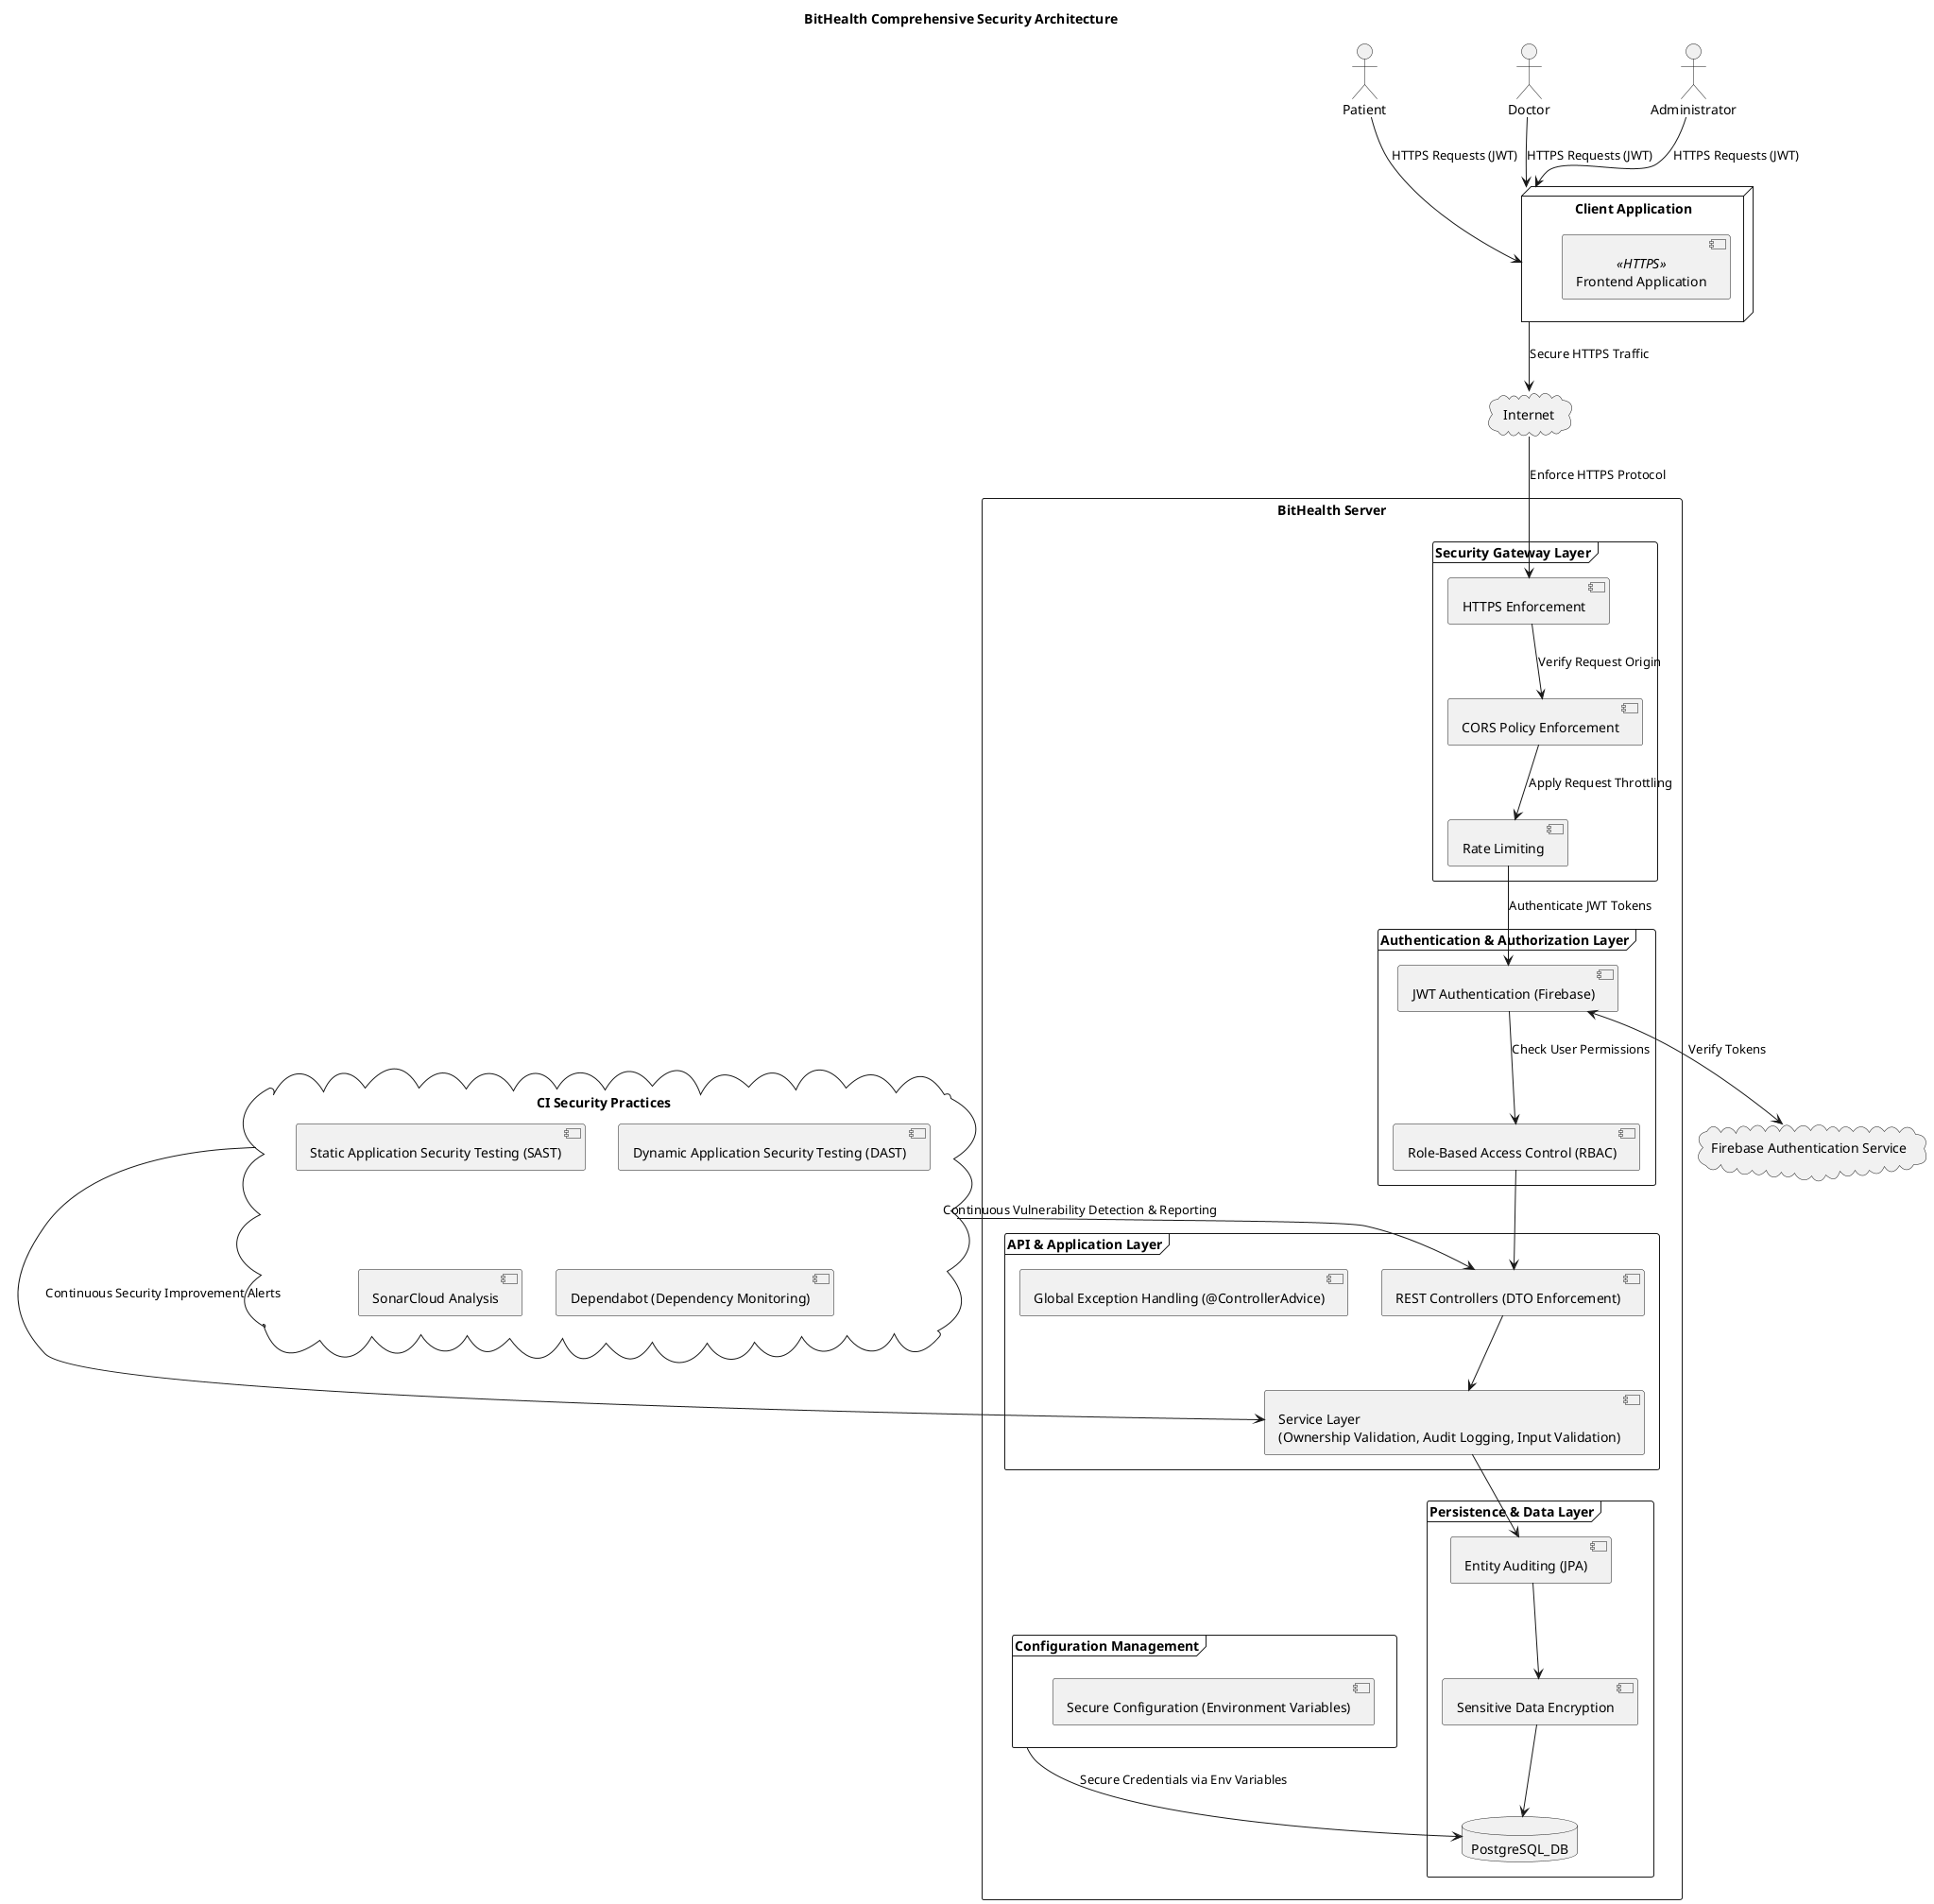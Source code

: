@startuml
title BitHealth Comprehensive Security Architecture

actor Patient
actor Doctor
actor Administrator

node "Client Application" {
    [Frontend Application] <<HTTPS>>
}

cloud "Internet"

rectangle "BitHealth Server" {

    frame "Security Gateway Layer" {
        [HTTPS Enforcement]
        [CORS Policy Enforcement]
        [Rate Limiting]
    }

    frame "Authentication & Authorization Layer" {
        [JWT Authentication (Firebase)]
        [Role-Based Access Control (RBAC)]
    }

    frame "API & Application Layer" {
        [REST Controllers (DTO Enforcement)]
        [Global Exception Handling (@ControllerAdvice)]
        [Service Layer\n(Ownership Validation, Audit Logging, Input Validation)]
    }

    frame "Persistence & Data Layer" {
        [Entity Auditing (JPA)]
        [Sensitive Data Encryption]
        database PostgreSQL_DB
    }

    frame "Configuration Management" {
        [Secure Configuration (Environment Variables)]
    }

}

cloud "Firebase Authentication Service"
cloud "CI Security Practices" {
    [Static Application Security Testing (SAST)]
    [Dynamic Application Security Testing (DAST)]
    [SonarCloud Analysis]
    [Dependabot (Dependency Monitoring)]
}

' Data flow connections
Patient --> "Client Application" : HTTPS Requests (JWT)
Doctor --> "Client Application" : HTTPS Requests (JWT)
Administrator --> "Client Application" : HTTPS Requests (JWT)

"Client Application" --> Internet : Secure HTTPS Traffic
Internet --> [HTTPS Enforcement] : Enforce HTTPS Protocol
[HTTPS Enforcement] --> [CORS Policy Enforcement] : Verify Request Origin
[CORS Policy Enforcement] --> [Rate Limiting] : Apply Request Throttling
[Rate Limiting] --> [JWT Authentication (Firebase)] : Authenticate JWT Tokens

[JWT Authentication (Firebase)] <--> "Firebase Authentication Service" : Verify Tokens

[JWT Authentication (Firebase)] --> [Role-Based Access Control (RBAC)] : Check User Permissions
[Role-Based Access Control (RBAC)] --> [REST Controllers (DTO Enforcement)]
[REST Controllers (DTO Enforcement)] --> [Service Layer\n(Ownership Validation, Audit Logging, Input Validation)]
[Service Layer\n(Ownership Validation, Audit Logging, Input Validation)] --> [Entity Auditing (JPA)]
[Entity Auditing (JPA)] --> [Sensitive Data Encryption]
[Sensitive Data Encryption] --> PostgreSQL_DB

"Configuration Management" --> PostgreSQL_DB : Secure Credentials via Env Variables

"CI Security Practices" --> [REST Controllers (DTO Enforcement)] : Continuous Vulnerability Detection & Reporting
"CI Security Practices" --> [Service Layer\n(Ownership Validation, Audit Logging, Input Validation)] : Continuous Security Improvement Alerts

@enduml

